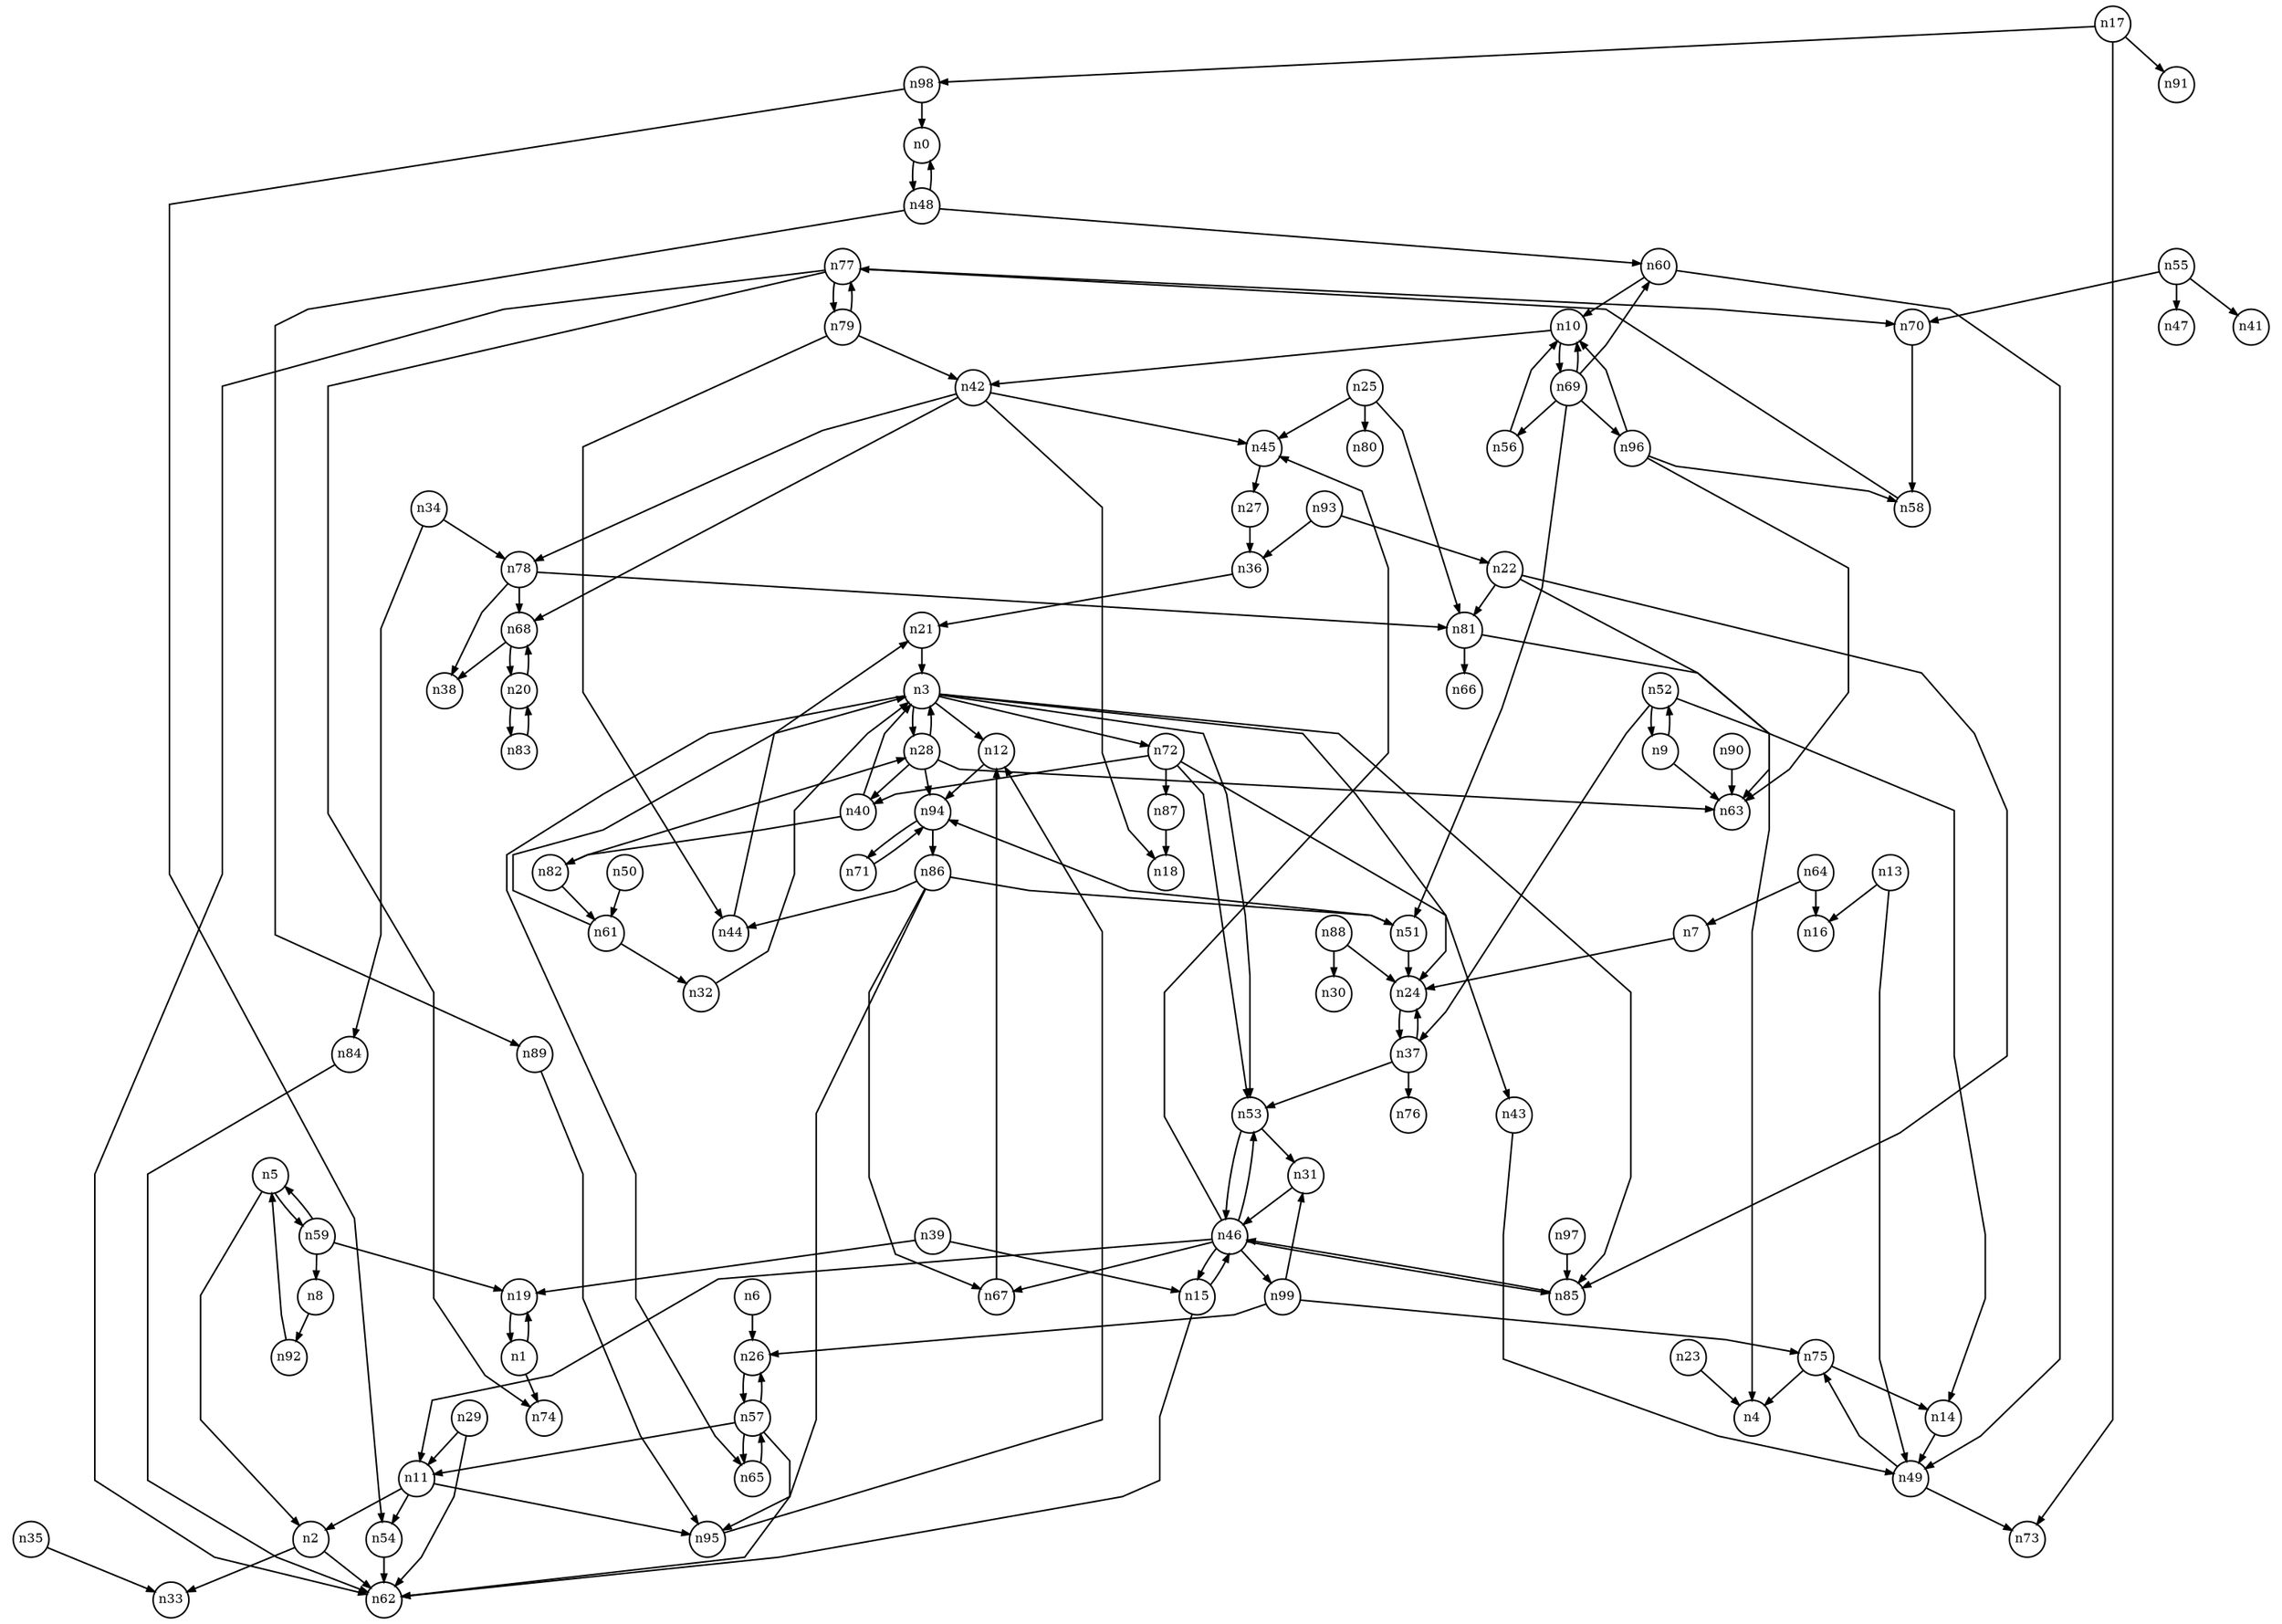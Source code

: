 digraph G{
splines=polyline;
ranksep=0.22;
nodesep=0.22;
nodesize=0.32;
fontsize=8
edge [arrowsize=0.5]
node [fontsize=8 shape=circle width=0.32 fixedsize=shape];

n19 -> n1
n1 -> n19
n1 -> n74
n2 -> n33
n2 -> n62
n12 -> n94
n3 -> n12
n3 -> n24
n3 -> n28
n3 -> n53
n3 -> n65
n3 -> n72
n3 -> n85
n24 -> n37
n28 -> n40
n28 -> n63
n28 -> n94
n28 -> n3
n53 -> n31
n53 -> n46
n65 -> n57
n72 -> n40
n72 -> n43
n72 -> n53
n72 -> n87
n85 -> n46
n5 -> n2
n5 -> n59
n59 -> n8
n59 -> n19
n59 -> n5
n26 -> n57
n6 -> n26
n7 -> n24
n9 -> n63
n9 -> n52
n42 -> n18
n42 -> n45
n42 -> n68
n42 -> n78
n10 -> n42
n10 -> n69
n69 -> n51
n69 -> n56
n69 -> n60
n69 -> n96
n69 -> n10
n11 -> n2
n11 -> n54
n11 -> n95
n54 -> n62
n95 -> n12
n13 -> n16
n13 -> n49
n49 -> n73
n49 -> n75
n14 -> n49
n15 -> n62
n15 -> n46
n17 -> n73
n17 -> n91
n17 -> n98
n98 -> n0
n98 -> n54
n68 -> n38
n68 -> n20
n20 -> n68
n20 -> n83
n83 -> n20
n22 -> n63
n22 -> n81
n22 -> n85
n81 -> n4
n81 -> n66
n23 -> n4
n45 -> n27
n25 -> n45
n25 -> n80
n25 -> n81
n36 -> n21
n27 -> n36
n40 -> n82
n40 -> n3
n94 -> n71
n94 -> n86
n29 -> n11
n29 -> n62
n78 -> n38
n78 -> n68
n78 -> n81
n34 -> n78
n34 -> n84
n84 -> n62
n35 -> n33
n21 -> n3
n37 -> n24
n37 -> n53
n37 -> n76
n39 -> n15
n39 -> n19
n82 -> n61
n82 -> n28
n43 -> n49
n44 -> n21
n46 -> n11
n46 -> n15
n46 -> n45
n46 -> n53
n46 -> n67
n46 -> n85
n46 -> n99
n67 -> n12
n99 -> n26
n99 -> n31
n99 -> n75
n0 -> n48
n48 -> n0
n48 -> n60
n48 -> n89
n60 -> n49
n60 -> n10
n89 -> n95
n61 -> n32
n61 -> n3
n50 -> n61
n51 -> n24
n51 -> n94
n52 -> n9
n52 -> n14
n52 -> n37
n31 -> n46
n55 -> n41
n55 -> n47
n55 -> n70
n70 -> n58
n57 -> n11
n57 -> n26
n57 -> n62
n57 -> n65
n8 -> n92
n32 -> n3
n64 -> n7
n64 -> n16
n56 -> n10
n96 -> n58
n96 -> n63
n96 -> n10
n58 -> n77
n87 -> n18
n75 -> n4
n75 -> n14
n77 -> n62
n77 -> n70
n77 -> n74
n77 -> n79
n79 -> n42
n79 -> n44
n79 -> n77
n86 -> n44
n86 -> n51
n86 -> n67
n86 -> n95
n88 -> n24
n88 -> n30
n90 -> n63
n92 -> n5
n93 -> n22
n93 -> n36
n71 -> n94
n97 -> n85
}
